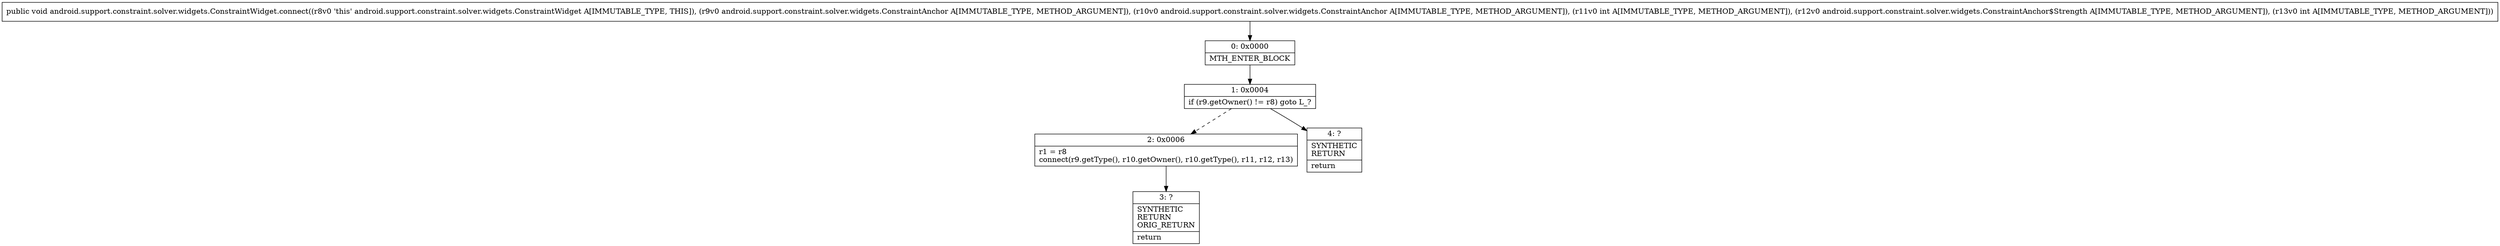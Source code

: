 digraph "CFG forandroid.support.constraint.solver.widgets.ConstraintWidget.connect(Landroid\/support\/constraint\/solver\/widgets\/ConstraintAnchor;Landroid\/support\/constraint\/solver\/widgets\/ConstraintAnchor;ILandroid\/support\/constraint\/solver\/widgets\/ConstraintAnchor$Strength;I)V" {
Node_0 [shape=record,label="{0\:\ 0x0000|MTH_ENTER_BLOCK\l}"];
Node_1 [shape=record,label="{1\:\ 0x0004|if (r9.getOwner() != r8) goto L_?\l}"];
Node_2 [shape=record,label="{2\:\ 0x0006|r1 = r8\lconnect(r9.getType(), r10.getOwner(), r10.getType(), r11, r12, r13)\l}"];
Node_3 [shape=record,label="{3\:\ ?|SYNTHETIC\lRETURN\lORIG_RETURN\l|return\l}"];
Node_4 [shape=record,label="{4\:\ ?|SYNTHETIC\lRETURN\l|return\l}"];
MethodNode[shape=record,label="{public void android.support.constraint.solver.widgets.ConstraintWidget.connect((r8v0 'this' android.support.constraint.solver.widgets.ConstraintWidget A[IMMUTABLE_TYPE, THIS]), (r9v0 android.support.constraint.solver.widgets.ConstraintAnchor A[IMMUTABLE_TYPE, METHOD_ARGUMENT]), (r10v0 android.support.constraint.solver.widgets.ConstraintAnchor A[IMMUTABLE_TYPE, METHOD_ARGUMENT]), (r11v0 int A[IMMUTABLE_TYPE, METHOD_ARGUMENT]), (r12v0 android.support.constraint.solver.widgets.ConstraintAnchor$Strength A[IMMUTABLE_TYPE, METHOD_ARGUMENT]), (r13v0 int A[IMMUTABLE_TYPE, METHOD_ARGUMENT])) }"];
MethodNode -> Node_0;
Node_0 -> Node_1;
Node_1 -> Node_2[style=dashed];
Node_1 -> Node_4;
Node_2 -> Node_3;
}

